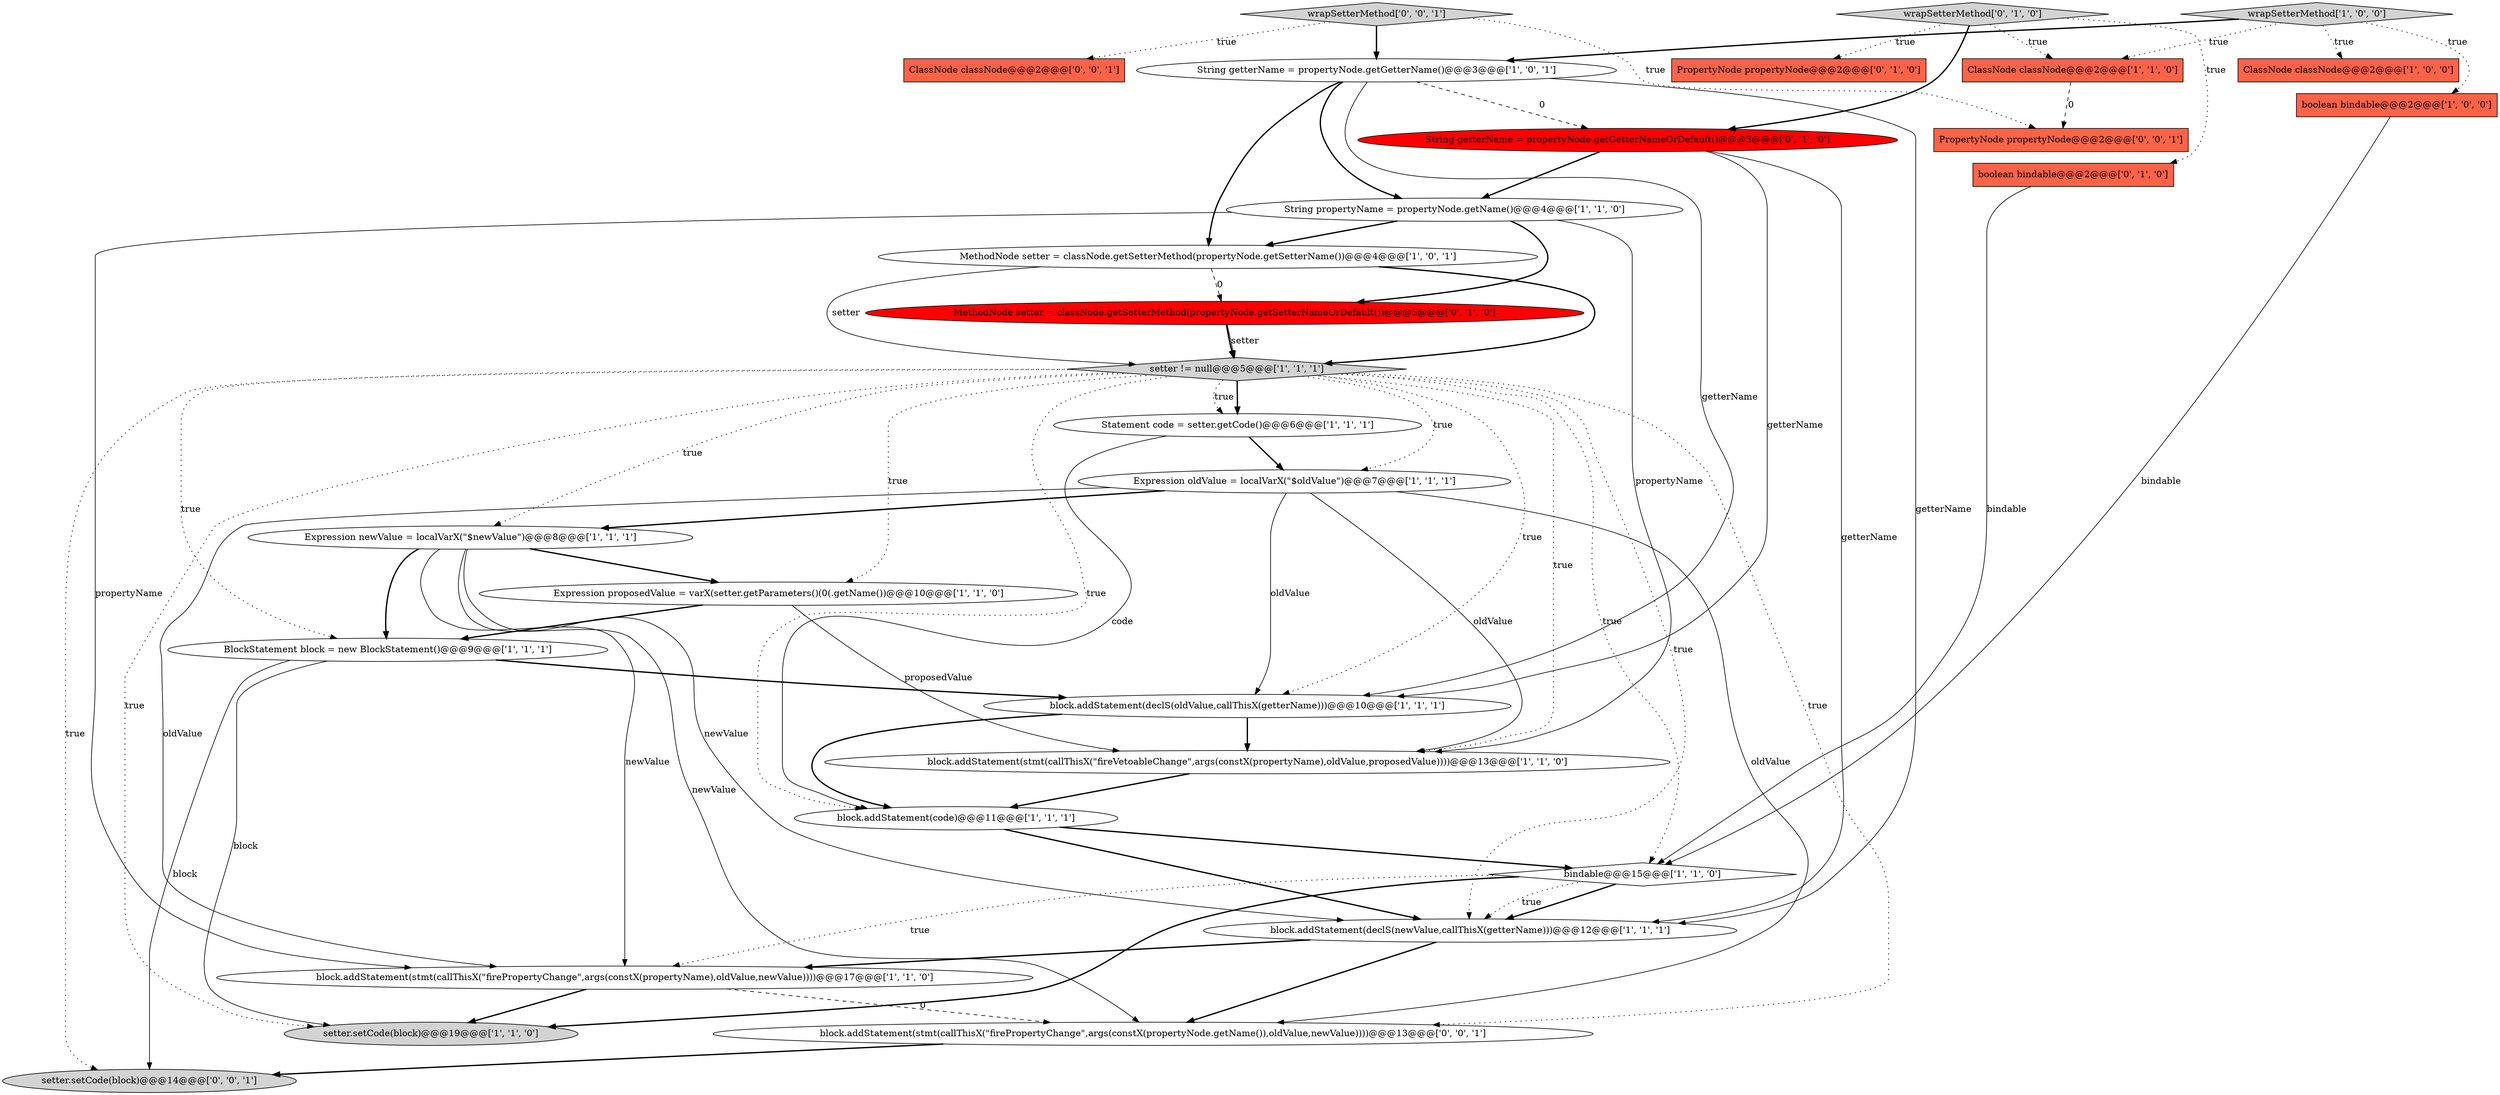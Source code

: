 digraph {
23 [style = filled, label = "PropertyNode propertyNode@@@2@@@['0', '1', '0']", fillcolor = tomato, shape = box image = "AAA0AAABBB2BBB"];
7 [style = filled, label = "MethodNode setter = classNode.getSetterMethod(propertyNode.getSetterName())@@@4@@@['1', '0', '1']", fillcolor = white, shape = ellipse image = "AAA0AAABBB1BBB"];
17 [style = filled, label = "block.addStatement(stmt(callThisX(\"firePropertyChange\",args(constX(propertyName),oldValue,newValue))))@@@17@@@['1', '1', '0']", fillcolor = white, shape = ellipse image = "AAA0AAABBB1BBB"];
26 [style = filled, label = "wrapSetterMethod['0', '0', '1']", fillcolor = lightgray, shape = diamond image = "AAA0AAABBB3BBB"];
12 [style = filled, label = "setter != null@@@5@@@['1', '1', '1']", fillcolor = lightgray, shape = diamond image = "AAA0AAABBB1BBB"];
8 [style = filled, label = "wrapSetterMethod['1', '0', '0']", fillcolor = lightgray, shape = diamond image = "AAA0AAABBB1BBB"];
15 [style = filled, label = "ClassNode classNode@@@2@@@['1', '1', '0']", fillcolor = tomato, shape = box image = "AAA0AAABBB1BBB"];
5 [style = filled, label = "block.addStatement(stmt(callThisX(\"fireVetoableChange\",args(constX(propertyName),oldValue,proposedValue))))@@@13@@@['1', '1', '0']", fillcolor = white, shape = ellipse image = "AAA0AAABBB1BBB"];
22 [style = filled, label = "wrapSetterMethod['0', '1', '0']", fillcolor = lightgray, shape = diamond image = "AAA0AAABBB2BBB"];
18 [style = filled, label = "block.addStatement(declS(oldValue,callThisX(getterName)))@@@10@@@['1', '1', '1']", fillcolor = white, shape = ellipse image = "AAA0AAABBB1BBB"];
4 [style = filled, label = "String propertyName = propertyNode.getName()@@@4@@@['1', '1', '0']", fillcolor = white, shape = ellipse image = "AAA0AAABBB1BBB"];
1 [style = filled, label = "Expression proposedValue = varX(setter.getParameters()(0(.getName())@@@10@@@['1', '1', '0']", fillcolor = white, shape = ellipse image = "AAA0AAABBB1BBB"];
20 [style = filled, label = "MethodNode setter = classNode.getSetterMethod(propertyNode.getSetterNameOrDefault())@@@5@@@['0', '1', '0']", fillcolor = red, shape = ellipse image = "AAA1AAABBB2BBB"];
10 [style = filled, label = "Statement code = setter.getCode()@@@6@@@['1', '1', '1']", fillcolor = white, shape = ellipse image = "AAA0AAABBB1BBB"];
3 [style = filled, label = "BlockStatement block = new BlockStatement()@@@9@@@['1', '1', '1']", fillcolor = white, shape = ellipse image = "AAA0AAABBB1BBB"];
25 [style = filled, label = "ClassNode classNode@@@2@@@['0', '0', '1']", fillcolor = tomato, shape = box image = "AAA0AAABBB3BBB"];
27 [style = filled, label = "block.addStatement(stmt(callThisX(\"firePropertyChange\",args(constX(propertyNode.getName()),oldValue,newValue))))@@@13@@@['0', '0', '1']", fillcolor = white, shape = ellipse image = "AAA0AAABBB3BBB"];
2 [style = filled, label = "boolean bindable@@@2@@@['1', '0', '0']", fillcolor = tomato, shape = box image = "AAA0AAABBB1BBB"];
6 [style = filled, label = "ClassNode classNode@@@2@@@['1', '0', '0']", fillcolor = tomato, shape = box image = "AAA0AAABBB1BBB"];
13 [style = filled, label = "bindable@@@15@@@['1', '1', '0']", fillcolor = white, shape = diamond image = "AAA0AAABBB1BBB"];
21 [style = filled, label = "boolean bindable@@@2@@@['0', '1', '0']", fillcolor = tomato, shape = box image = "AAA0AAABBB2BBB"];
28 [style = filled, label = "setter.setCode(block)@@@14@@@['0', '0', '1']", fillcolor = lightgray, shape = ellipse image = "AAA0AAABBB3BBB"];
14 [style = filled, label = "block.addStatement(code)@@@11@@@['1', '1', '1']", fillcolor = white, shape = ellipse image = "AAA0AAABBB1BBB"];
16 [style = filled, label = "Expression newValue = localVarX(\"$newValue\")@@@8@@@['1', '1', '1']", fillcolor = white, shape = ellipse image = "AAA0AAABBB1BBB"];
19 [style = filled, label = "Expression oldValue = localVarX(\"$oldValue\")@@@7@@@['1', '1', '1']", fillcolor = white, shape = ellipse image = "AAA0AAABBB1BBB"];
0 [style = filled, label = "String getterName = propertyNode.getGetterName()@@@3@@@['1', '0', '1']", fillcolor = white, shape = ellipse image = "AAA0AAABBB1BBB"];
24 [style = filled, label = "String getterName = propertyNode.getGetterNameOrDefault()@@@3@@@['0', '1', '0']", fillcolor = red, shape = ellipse image = "AAA1AAABBB2BBB"];
9 [style = filled, label = "block.addStatement(declS(newValue,callThisX(getterName)))@@@12@@@['1', '1', '1']", fillcolor = white, shape = ellipse image = "AAA0AAABBB1BBB"];
11 [style = filled, label = "setter.setCode(block)@@@19@@@['1', '1', '0']", fillcolor = lightgray, shape = ellipse image = "AAA0AAABBB1BBB"];
29 [style = filled, label = "PropertyNode propertyNode@@@2@@@['0', '0', '1']", fillcolor = tomato, shape = box image = "AAA0AAABBB3BBB"];
0->9 [style = solid, label="getterName"];
2->13 [style = solid, label="bindable"];
16->3 [style = bold, label=""];
19->5 [style = solid, label="oldValue"];
12->3 [style = dotted, label="true"];
13->17 [style = dotted, label="true"];
20->12 [style = solid, label="setter"];
22->21 [style = dotted, label="true"];
22->23 [style = dotted, label="true"];
4->17 [style = solid, label="propertyName"];
16->27 [style = solid, label="newValue"];
7->12 [style = bold, label=""];
26->25 [style = dotted, label="true"];
8->2 [style = dotted, label="true"];
10->19 [style = bold, label=""];
27->28 [style = bold, label=""];
1->3 [style = bold, label=""];
21->13 [style = solid, label="bindable"];
12->1 [style = dotted, label="true"];
8->15 [style = dotted, label="true"];
7->20 [style = dashed, label="0"];
9->17 [style = bold, label=""];
12->18 [style = dotted, label="true"];
15->29 [style = dashed, label="0"];
19->18 [style = solid, label="oldValue"];
5->14 [style = bold, label=""];
17->27 [style = dashed, label="0"];
7->12 [style = solid, label="setter"];
13->11 [style = bold, label=""];
4->7 [style = bold, label=""];
19->16 [style = bold, label=""];
0->7 [style = bold, label=""];
3->18 [style = bold, label=""];
9->27 [style = bold, label=""];
8->0 [style = bold, label=""];
12->11 [style = dotted, label="true"];
12->28 [style = dotted, label="true"];
12->14 [style = dotted, label="true"];
3->28 [style = solid, label="block"];
26->0 [style = bold, label=""];
12->27 [style = dotted, label="true"];
12->10 [style = bold, label=""];
24->4 [style = bold, label=""];
19->27 [style = solid, label="oldValue"];
16->9 [style = solid, label="newValue"];
12->13 [style = dotted, label="true"];
3->11 [style = solid, label="block"];
12->10 [style = dotted, label="true"];
12->16 [style = dotted, label="true"];
16->1 [style = bold, label=""];
12->19 [style = dotted, label="true"];
0->4 [style = bold, label=""];
12->5 [style = dotted, label="true"];
8->6 [style = dotted, label="true"];
18->5 [style = bold, label=""];
4->5 [style = solid, label="propertyName"];
20->12 [style = bold, label=""];
1->5 [style = solid, label="proposedValue"];
4->20 [style = bold, label=""];
10->14 [style = solid, label="code"];
24->9 [style = solid, label="getterName"];
0->24 [style = dashed, label="0"];
26->29 [style = dotted, label="true"];
14->9 [style = bold, label=""];
16->17 [style = solid, label="newValue"];
13->9 [style = bold, label=""];
14->13 [style = bold, label=""];
22->24 [style = bold, label=""];
19->17 [style = solid, label="oldValue"];
24->18 [style = solid, label="getterName"];
22->15 [style = dotted, label="true"];
18->14 [style = bold, label=""];
0->18 [style = solid, label="getterName"];
12->9 [style = dotted, label="true"];
17->11 [style = bold, label=""];
13->9 [style = dotted, label="true"];
}
